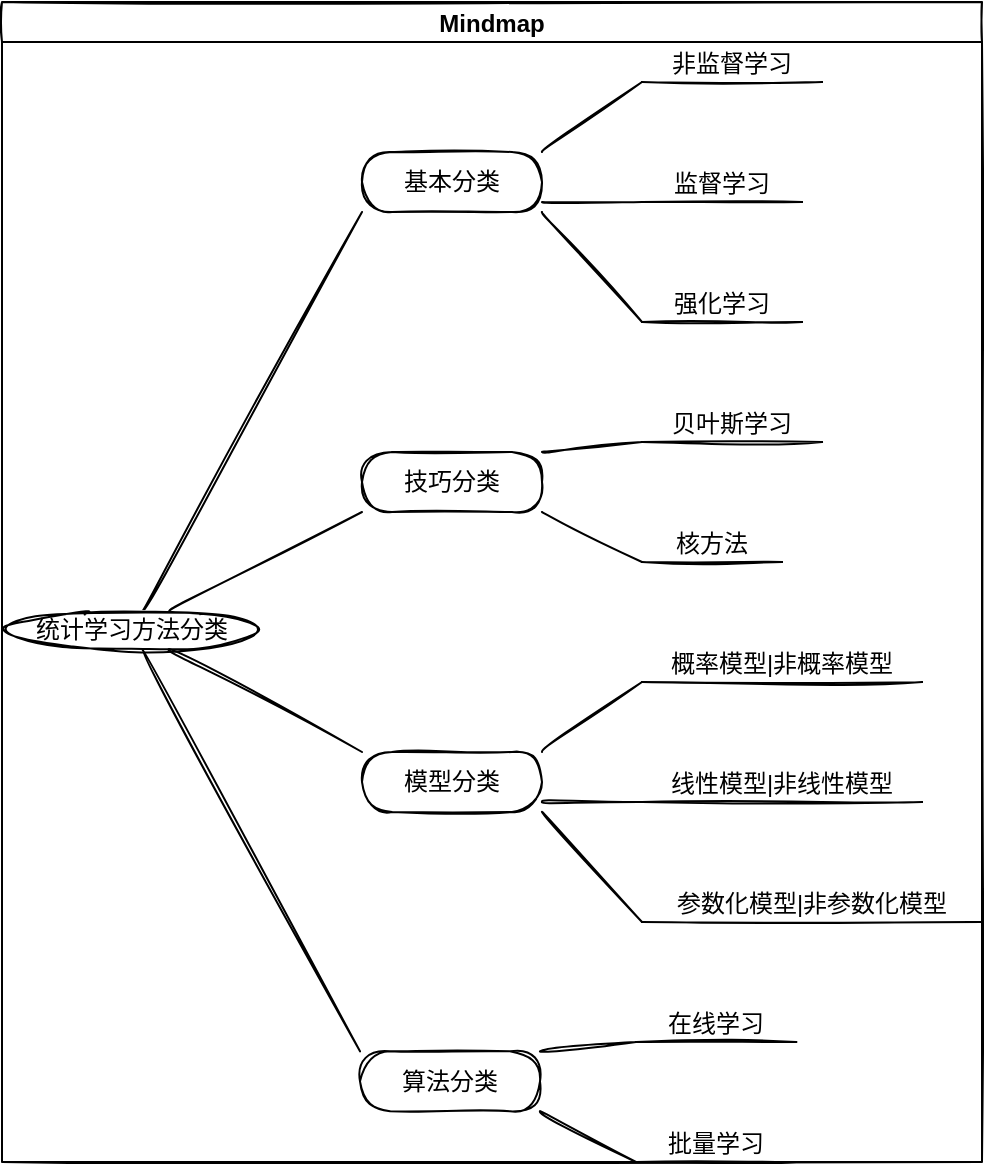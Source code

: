 <mxfile version="15.9.4" type="github">
  <diagram id="jQPR_bwrtm7TC7y7AMAF" name="第 1 页">
    <mxGraphModel dx="978" dy="1451" grid="1" gridSize="10" guides="1" tooltips="1" connect="1" arrows="1" fold="1" page="1" pageScale="1" pageWidth="827" pageHeight="1169" math="0" shadow="0">
      <root>
        <mxCell id="0" />
        <mxCell id="1" parent="0" />
        <mxCell id="iyJ31IsJtUmITWTH7De2-7" value="Mindmap" style="swimlane;startSize=20;horizontal=1;containerType=tree;sketch=1;" vertex="1" parent="1">
          <mxGeometry x="592" y="240" width="490" height="580" as="geometry" />
        </mxCell>
        <mxCell id="iyJ31IsJtUmITWTH7De2-8" value="" style="edgeStyle=orthogonalEdgeStyle;startArrow=none;endArrow=none;segment=10;curved=1;rounded=0;sketch=1;noEdgeStyle=1;orthogonal=1;" edge="1" parent="iyJ31IsJtUmITWTH7De2-7" source="iyJ31IsJtUmITWTH7De2-12" target="iyJ31IsJtUmITWTH7De2-13">
          <mxGeometry relative="1" as="geometry" />
        </mxCell>
        <mxCell id="iyJ31IsJtUmITWTH7De2-9" value="" style="edgeStyle=orthogonalEdgeStyle;startArrow=none;endArrow=none;segment=10;curved=1;rounded=0;sketch=1;noEdgeStyle=1;orthogonal=1;" edge="1" parent="iyJ31IsJtUmITWTH7De2-7" source="iyJ31IsJtUmITWTH7De2-12" target="iyJ31IsJtUmITWTH7De2-14">
          <mxGeometry relative="1" as="geometry" />
        </mxCell>
        <mxCell id="iyJ31IsJtUmITWTH7De2-10" value="" style="edgeStyle=orthogonalEdgeStyle;startArrow=none;endArrow=none;segment=10;curved=1;rounded=0;sketch=1;noEdgeStyle=1;orthogonal=1;" edge="1" parent="iyJ31IsJtUmITWTH7De2-7" source="iyJ31IsJtUmITWTH7De2-12" target="iyJ31IsJtUmITWTH7De2-15">
          <mxGeometry relative="1" as="geometry" />
        </mxCell>
        <mxCell id="iyJ31IsJtUmITWTH7De2-11" value="" style="edgeStyle=orthogonalEdgeStyle;startArrow=none;endArrow=none;segment=10;curved=1;rounded=0;sketch=1;noEdgeStyle=1;orthogonal=1;" edge="1" parent="iyJ31IsJtUmITWTH7De2-7" source="iyJ31IsJtUmITWTH7De2-12" target="iyJ31IsJtUmITWTH7De2-16">
          <mxGeometry relative="1" as="geometry" />
        </mxCell>
        <mxCell id="iyJ31IsJtUmITWTH7De2-12" value="统计学习方法分类" style="ellipse;whiteSpace=wrap;html=1;align=center;treeFolding=1;treeMoving=1;newEdgeStyle={&quot;edgeStyle&quot;:&quot;entityRelationEdgeStyle&quot;,&quot;startArrow&quot;:&quot;none&quot;,&quot;endArrow&quot;:&quot;none&quot;,&quot;segment&quot;:10,&quot;curved&quot;:1};sketch=1;" vertex="1" parent="iyJ31IsJtUmITWTH7De2-7">
          <mxGeometry y="304.165" width="130" height="20" as="geometry" />
        </mxCell>
        <mxCell id="iyJ31IsJtUmITWTH7De2-13" value="算法分类" style="whiteSpace=wrap;html=1;rounded=1;arcSize=50;align=center;verticalAlign=middle;strokeWidth=1;autosize=1;spacing=4;treeFolding=1;treeMoving=1;newEdgeStyle={&quot;edgeStyle&quot;:&quot;entityRelationEdgeStyle&quot;,&quot;startArrow&quot;:&quot;none&quot;,&quot;endArrow&quot;:&quot;none&quot;,&quot;segment&quot;:10,&quot;curved&quot;:1};sketch=1;" vertex="1" parent="iyJ31IsJtUmITWTH7De2-7">
          <mxGeometry x="179" y="524.67" width="90" height="30" as="geometry" />
        </mxCell>
        <mxCell id="iyJ31IsJtUmITWTH7De2-14" value="基本分类&lt;br&gt;" style="whiteSpace=wrap;html=1;rounded=1;arcSize=50;align=center;verticalAlign=middle;strokeWidth=1;autosize=1;spacing=4;treeFolding=1;treeMoving=1;newEdgeStyle={&quot;edgeStyle&quot;:&quot;entityRelationEdgeStyle&quot;,&quot;startArrow&quot;:&quot;none&quot;,&quot;endArrow&quot;:&quot;none&quot;,&quot;segment&quot;:10,&quot;curved&quot;:1};fontFamily=Helvetica;fontSize=12;fontColor=rgb(0, 0, 0);strokeColor=rgb(0, 0, 0);sketch=1;" vertex="1" parent="iyJ31IsJtUmITWTH7De2-7">
          <mxGeometry x="180" y="75" width="90" height="30" as="geometry" />
        </mxCell>
        <mxCell id="iyJ31IsJtUmITWTH7De2-15" value="模型分类" style="whiteSpace=wrap;html=1;rounded=1;arcSize=50;align=center;verticalAlign=middle;strokeWidth=1;autosize=1;spacing=4;treeFolding=1;treeMoving=1;newEdgeStyle={&quot;edgeStyle&quot;:&quot;entityRelationEdgeStyle&quot;,&quot;startArrow&quot;:&quot;none&quot;,&quot;endArrow&quot;:&quot;none&quot;,&quot;segment&quot;:10,&quot;curved&quot;:1};sketch=1;" vertex="1" parent="iyJ31IsJtUmITWTH7De2-7">
          <mxGeometry x="180" y="375.0" width="90" height="30" as="geometry" />
        </mxCell>
        <mxCell id="iyJ31IsJtUmITWTH7De2-16" value="技巧分类" style="whiteSpace=wrap;html=1;rounded=1;arcSize=50;align=center;verticalAlign=middle;strokeWidth=1;autosize=1;spacing=4;treeFolding=1;treeMoving=1;newEdgeStyle={&quot;edgeStyle&quot;:&quot;entityRelationEdgeStyle&quot;,&quot;startArrow&quot;:&quot;none&quot;,&quot;endArrow&quot;:&quot;none&quot;,&quot;segment&quot;:10,&quot;curved&quot;:1};fontFamily=Helvetica;fontSize=12;fontColor=rgb(0, 0, 0);strokeColor=rgb(0, 0, 0);sketch=1;" vertex="1" parent="iyJ31IsJtUmITWTH7De2-7">
          <mxGeometry x="180" y="225" width="90" height="30" as="geometry" />
        </mxCell>
        <mxCell id="iyJ31IsJtUmITWTH7De2-27" value="非监督学习" style="whiteSpace=wrap;html=1;shape=partialRectangle;top=0;left=0;bottom=1;right=0;points=[[0,1],[1,1]];fillColor=none;align=center;verticalAlign=bottom;routingCenterY=0.5;snapToPoint=1;recursiveResize=0;autosize=1;treeFolding=1;treeMoving=1;newEdgeStyle={&quot;edgeStyle&quot;:&quot;entityRelationEdgeStyle&quot;,&quot;startArrow&quot;:&quot;none&quot;,&quot;endArrow&quot;:&quot;none&quot;,&quot;segment&quot;:10,&quot;curved&quot;:1};sketch=1;" vertex="1" parent="iyJ31IsJtUmITWTH7De2-7">
          <mxGeometry x="320" y="20" width="90" height="20" as="geometry" />
        </mxCell>
        <mxCell id="iyJ31IsJtUmITWTH7De2-28" value="" style="edgeStyle=orthogonalEdgeStyle;startArrow=none;endArrow=none;segment=10;curved=1;rounded=0;sketch=1;noEdgeStyle=1;orthogonal=1;" edge="1" target="iyJ31IsJtUmITWTH7De2-27" parent="iyJ31IsJtUmITWTH7De2-7" source="iyJ31IsJtUmITWTH7De2-14">
          <mxGeometry relative="1" as="geometry">
            <mxPoint x="-561.927" y="-1908.174" as="sourcePoint" />
          </mxGeometry>
        </mxCell>
        <mxCell id="iyJ31IsJtUmITWTH7De2-29" value="概率模型|非概率模型" style="whiteSpace=wrap;html=1;shape=partialRectangle;top=0;left=0;bottom=1;right=0;points=[[0,1],[1,1]];fillColor=none;align=center;verticalAlign=bottom;routingCenterY=0.5;snapToPoint=1;recursiveResize=0;autosize=1;treeFolding=1;treeMoving=1;newEdgeStyle={&quot;edgeStyle&quot;:&quot;entityRelationEdgeStyle&quot;,&quot;startArrow&quot;:&quot;none&quot;,&quot;endArrow&quot;:&quot;none&quot;,&quot;segment&quot;:10,&quot;curved&quot;:1};sketch=1;" vertex="1" parent="iyJ31IsJtUmITWTH7De2-7">
          <mxGeometry x="320" y="320.0" width="140" height="20" as="geometry" />
        </mxCell>
        <mxCell id="iyJ31IsJtUmITWTH7De2-30" value="" style="edgeStyle=orthogonalEdgeStyle;startArrow=none;endArrow=none;segment=10;curved=1;rounded=0;sketch=1;noEdgeStyle=1;orthogonal=1;" edge="1" target="iyJ31IsJtUmITWTH7De2-29" parent="iyJ31IsJtUmITWTH7De2-7" source="iyJ31IsJtUmITWTH7De2-15">
          <mxGeometry relative="1" as="geometry">
            <mxPoint x="-1303.927" y="-1951.174" as="sourcePoint" />
          </mxGeometry>
        </mxCell>
        <mxCell id="iyJ31IsJtUmITWTH7De2-31" value="贝叶斯学习" style="whiteSpace=wrap;html=1;shape=partialRectangle;top=0;left=0;bottom=1;right=0;points=[[0,1],[1,1]];fillColor=none;align=center;verticalAlign=bottom;routingCenterY=0.5;snapToPoint=1;recursiveResize=0;autosize=1;treeFolding=1;treeMoving=1;newEdgeStyle={&quot;edgeStyle&quot;:&quot;entityRelationEdgeStyle&quot;,&quot;startArrow&quot;:&quot;none&quot;,&quot;endArrow&quot;:&quot;none&quot;,&quot;segment&quot;:10,&quot;curved&quot;:1};sketch=1;" vertex="1" parent="iyJ31IsJtUmITWTH7De2-7">
          <mxGeometry x="320" y="200" width="90" height="20" as="geometry" />
        </mxCell>
        <mxCell id="iyJ31IsJtUmITWTH7De2-32" value="" style="edgeStyle=orthogonalEdgeStyle;startArrow=none;endArrow=none;segment=10;curved=1;rounded=0;sketch=1;noEdgeStyle=1;orthogonal=1;" edge="1" target="iyJ31IsJtUmITWTH7De2-31" parent="iyJ31IsJtUmITWTH7De2-7" source="iyJ31IsJtUmITWTH7De2-16">
          <mxGeometry relative="1" as="geometry">
            <mxPoint x="-1303.927" y="-1908.174" as="sourcePoint" />
          </mxGeometry>
        </mxCell>
        <mxCell id="iyJ31IsJtUmITWTH7De2-34" value="在线学习" style="whiteSpace=wrap;html=1;shape=partialRectangle;top=0;left=0;bottom=1;right=0;points=[[0,1],[1,1]];fillColor=none;align=center;verticalAlign=bottom;routingCenterY=0.5;snapToPoint=1;recursiveResize=0;autosize=1;treeFolding=1;treeMoving=1;newEdgeStyle={&quot;edgeStyle&quot;:&quot;entityRelationEdgeStyle&quot;,&quot;startArrow&quot;:&quot;none&quot;,&quot;endArrow&quot;:&quot;none&quot;,&quot;segment&quot;:10,&quot;curved&quot;:1};sketch=1;" vertex="1" parent="iyJ31IsJtUmITWTH7De2-7">
          <mxGeometry x="317.13" y="500.0" width="80" height="20" as="geometry" />
        </mxCell>
        <mxCell id="iyJ31IsJtUmITWTH7De2-35" value="" style="edgeStyle=orthogonalEdgeStyle;startArrow=none;endArrow=none;segment=10;curved=1;rounded=0;sketch=1;noEdgeStyle=1;orthogonal=1;" edge="1" target="iyJ31IsJtUmITWTH7De2-34" parent="iyJ31IsJtUmITWTH7De2-7" source="iyJ31IsJtUmITWTH7De2-13">
          <mxGeometry relative="1" as="geometry">
            <mxPoint x="-1012.927" y="-1400.174" as="sourcePoint" />
          </mxGeometry>
        </mxCell>
        <mxCell id="iyJ31IsJtUmITWTH7De2-36" value="" style="edgeStyle=orthogonalEdgeStyle;startArrow=none;endArrow=none;segment=10;curved=1;rounded=0;sketch=1;noEdgeStyle=1;orthogonal=1;" edge="1" target="iyJ31IsJtUmITWTH7De2-37" source="iyJ31IsJtUmITWTH7De2-14" parent="iyJ31IsJtUmITWTH7De2-7">
          <mxGeometry relative="1" as="geometry">
            <mxPoint x="-736.685" y="-1679.174" as="sourcePoint" />
          </mxGeometry>
        </mxCell>
        <mxCell id="iyJ31IsJtUmITWTH7De2-37" value="监督学习" style="whiteSpace=wrap;html=1;shape=partialRectangle;top=0;left=0;bottom=1;right=0;points=[[0,1],[1,1]];fillColor=none;align=center;verticalAlign=bottom;routingCenterY=0.5;snapToPoint=1;recursiveResize=0;autosize=1;treeFolding=1;treeMoving=1;newEdgeStyle={&quot;edgeStyle&quot;:&quot;entityRelationEdgeStyle&quot;,&quot;startArrow&quot;:&quot;none&quot;,&quot;endArrow&quot;:&quot;none&quot;,&quot;segment&quot;:10,&quot;curved&quot;:1};sketch=1;" vertex="1" parent="iyJ31IsJtUmITWTH7De2-7">
          <mxGeometry x="320" y="80" width="80" height="20" as="geometry" />
        </mxCell>
        <mxCell id="iyJ31IsJtUmITWTH7De2-38" value="" style="edgeStyle=orthogonalEdgeStyle;startArrow=none;endArrow=none;segment=10;curved=1;rounded=0;sketch=1;noEdgeStyle=1;orthogonal=1;" edge="1" target="iyJ31IsJtUmITWTH7De2-39" source="iyJ31IsJtUmITWTH7De2-14" parent="iyJ31IsJtUmITWTH7De2-7">
          <mxGeometry relative="1" as="geometry">
            <mxPoint x="-735.978" y="-1679.174" as="sourcePoint" />
          </mxGeometry>
        </mxCell>
        <mxCell id="iyJ31IsJtUmITWTH7De2-39" value="强化学习" style="whiteSpace=wrap;html=1;shape=partialRectangle;top=0;left=0;bottom=1;right=0;points=[[0,1],[1,1]];fillColor=none;align=center;verticalAlign=bottom;routingCenterY=0.5;snapToPoint=1;recursiveResize=0;autosize=1;treeFolding=1;treeMoving=1;newEdgeStyle={&quot;edgeStyle&quot;:&quot;entityRelationEdgeStyle&quot;,&quot;startArrow&quot;:&quot;none&quot;,&quot;endArrow&quot;:&quot;none&quot;,&quot;segment&quot;:10,&quot;curved&quot;:1};sketch=1;" vertex="1" parent="iyJ31IsJtUmITWTH7De2-7">
          <mxGeometry x="320" y="140" width="80" height="20" as="geometry" />
        </mxCell>
        <mxCell id="iyJ31IsJtUmITWTH7De2-40" value="" style="edgeStyle=orthogonalEdgeStyle;startArrow=none;endArrow=none;segment=10;curved=1;rounded=0;sketch=1;noEdgeStyle=1;orthogonal=1;" edge="1" target="iyJ31IsJtUmITWTH7De2-41" source="iyJ31IsJtUmITWTH7De2-15" parent="iyJ31IsJtUmITWTH7De2-7">
          <mxGeometry relative="1" as="geometry">
            <mxPoint x="-852.927" y="-1692.174" as="sourcePoint" />
          </mxGeometry>
        </mxCell>
        <mxCell id="iyJ31IsJtUmITWTH7De2-41" value="线性模型|非线性模型" style="whiteSpace=wrap;html=1;shape=partialRectangle;top=0;left=0;bottom=1;right=0;points=[[0,1],[1,1]];fillColor=none;align=center;verticalAlign=bottom;routingCenterY=0.5;snapToPoint=1;recursiveResize=0;autosize=1;treeFolding=1;treeMoving=1;newEdgeStyle={&quot;edgeStyle&quot;:&quot;entityRelationEdgeStyle&quot;,&quot;startArrow&quot;:&quot;none&quot;,&quot;endArrow&quot;:&quot;none&quot;,&quot;segment&quot;:10,&quot;curved&quot;:1};sketch=1;" vertex="1" parent="iyJ31IsJtUmITWTH7De2-7">
          <mxGeometry x="320" y="380.0" width="140" height="20" as="geometry" />
        </mxCell>
        <mxCell id="iyJ31IsJtUmITWTH7De2-42" value="" style="edgeStyle=orthogonalEdgeStyle;startArrow=none;endArrow=none;segment=10;curved=1;rounded=0;sketch=1;noEdgeStyle=1;orthogonal=1;" edge="1" target="iyJ31IsJtUmITWTH7De2-43" source="iyJ31IsJtUmITWTH7De2-15" parent="iyJ31IsJtUmITWTH7De2-7">
          <mxGeometry relative="1" as="geometry">
            <mxPoint x="-846.177" y="-1692.174" as="sourcePoint" />
          </mxGeometry>
        </mxCell>
        <mxCell id="iyJ31IsJtUmITWTH7De2-43" value="参数化模型|非参数化模型" style="whiteSpace=wrap;html=1;shape=partialRectangle;top=0;left=0;bottom=1;right=0;points=[[0,1],[1,1]];fillColor=none;align=center;verticalAlign=bottom;routingCenterY=0.5;snapToPoint=1;recursiveResize=0;autosize=1;treeFolding=1;treeMoving=1;newEdgeStyle={&quot;edgeStyle&quot;:&quot;entityRelationEdgeStyle&quot;,&quot;startArrow&quot;:&quot;none&quot;,&quot;endArrow&quot;:&quot;none&quot;,&quot;segment&quot;:10,&quot;curved&quot;:1};sketch=1;" vertex="1" parent="iyJ31IsJtUmITWTH7De2-7">
          <mxGeometry x="320" y="440.0" width="170" height="20" as="geometry" />
        </mxCell>
        <mxCell id="iyJ31IsJtUmITWTH7De2-44" value="" style="edgeStyle=orthogonalEdgeStyle;startArrow=none;endArrow=none;segment=10;curved=1;rounded=0;sketch=1;noEdgeStyle=1;orthogonal=1;" edge="1" target="iyJ31IsJtUmITWTH7De2-45" source="iyJ31IsJtUmITWTH7De2-13" parent="iyJ31IsJtUmITWTH7De2-7">
          <mxGeometry relative="1" as="geometry">
            <mxPoint x="-832.927" y="-1852.174" as="sourcePoint" />
          </mxGeometry>
        </mxCell>
        <mxCell id="iyJ31IsJtUmITWTH7De2-45" value="批量学习" style="whiteSpace=wrap;html=1;shape=partialRectangle;top=0;left=0;bottom=1;right=0;points=[[0,1],[1,1]];fillColor=none;align=center;verticalAlign=bottom;routingCenterY=0.5;snapToPoint=1;recursiveResize=0;autosize=1;treeFolding=1;treeMoving=1;newEdgeStyle={&quot;edgeStyle&quot;:&quot;entityRelationEdgeStyle&quot;,&quot;startArrow&quot;:&quot;none&quot;,&quot;endArrow&quot;:&quot;none&quot;,&quot;segment&quot;:10,&quot;curved&quot;:1};sketch=1;" vertex="1" parent="iyJ31IsJtUmITWTH7De2-7">
          <mxGeometry x="317.13" y="560" width="80" height="20" as="geometry" />
        </mxCell>
        <mxCell id="iyJ31IsJtUmITWTH7De2-46" value="" style="edgeStyle=orthogonalEdgeStyle;startArrow=none;endArrow=none;segment=10;curved=1;rounded=0;sketch=1;noEdgeStyle=1;orthogonal=1;" edge="1" target="iyJ31IsJtUmITWTH7De2-47" source="iyJ31IsJtUmITWTH7De2-16" parent="iyJ31IsJtUmITWTH7De2-7">
          <mxGeometry relative="1" as="geometry">
            <mxPoint x="-648.338" y="-1779.174" as="sourcePoint" />
          </mxGeometry>
        </mxCell>
        <mxCell id="iyJ31IsJtUmITWTH7De2-47" value="核方法" style="whiteSpace=wrap;html=1;shape=partialRectangle;top=0;left=0;bottom=1;right=0;points=[[0,1],[1,1]];fillColor=none;align=center;verticalAlign=bottom;routingCenterY=0.5;snapToPoint=1;recursiveResize=0;autosize=1;treeFolding=1;treeMoving=1;newEdgeStyle={&quot;edgeStyle&quot;:&quot;entityRelationEdgeStyle&quot;,&quot;startArrow&quot;:&quot;none&quot;,&quot;endArrow&quot;:&quot;none&quot;,&quot;segment&quot;:10,&quot;curved&quot;:1};sketch=1;" vertex="1" parent="iyJ31IsJtUmITWTH7De2-7">
          <mxGeometry x="320" y="260" width="70" height="20" as="geometry" />
        </mxCell>
      </root>
    </mxGraphModel>
  </diagram>
</mxfile>
